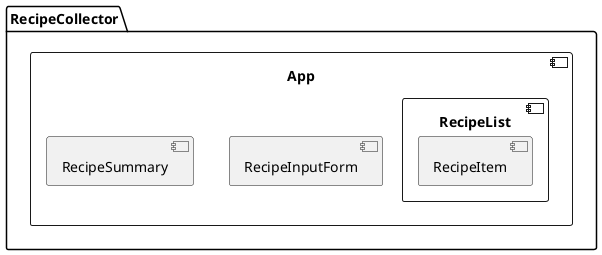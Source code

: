 @startuml
package "RecipeCollector" {
  component "App" {
    component "RecipeInputForm"
    component "RecipeList" {
      component "RecipeItem"
    }
    component "RecipeSummary"
  }
}
@enduml
